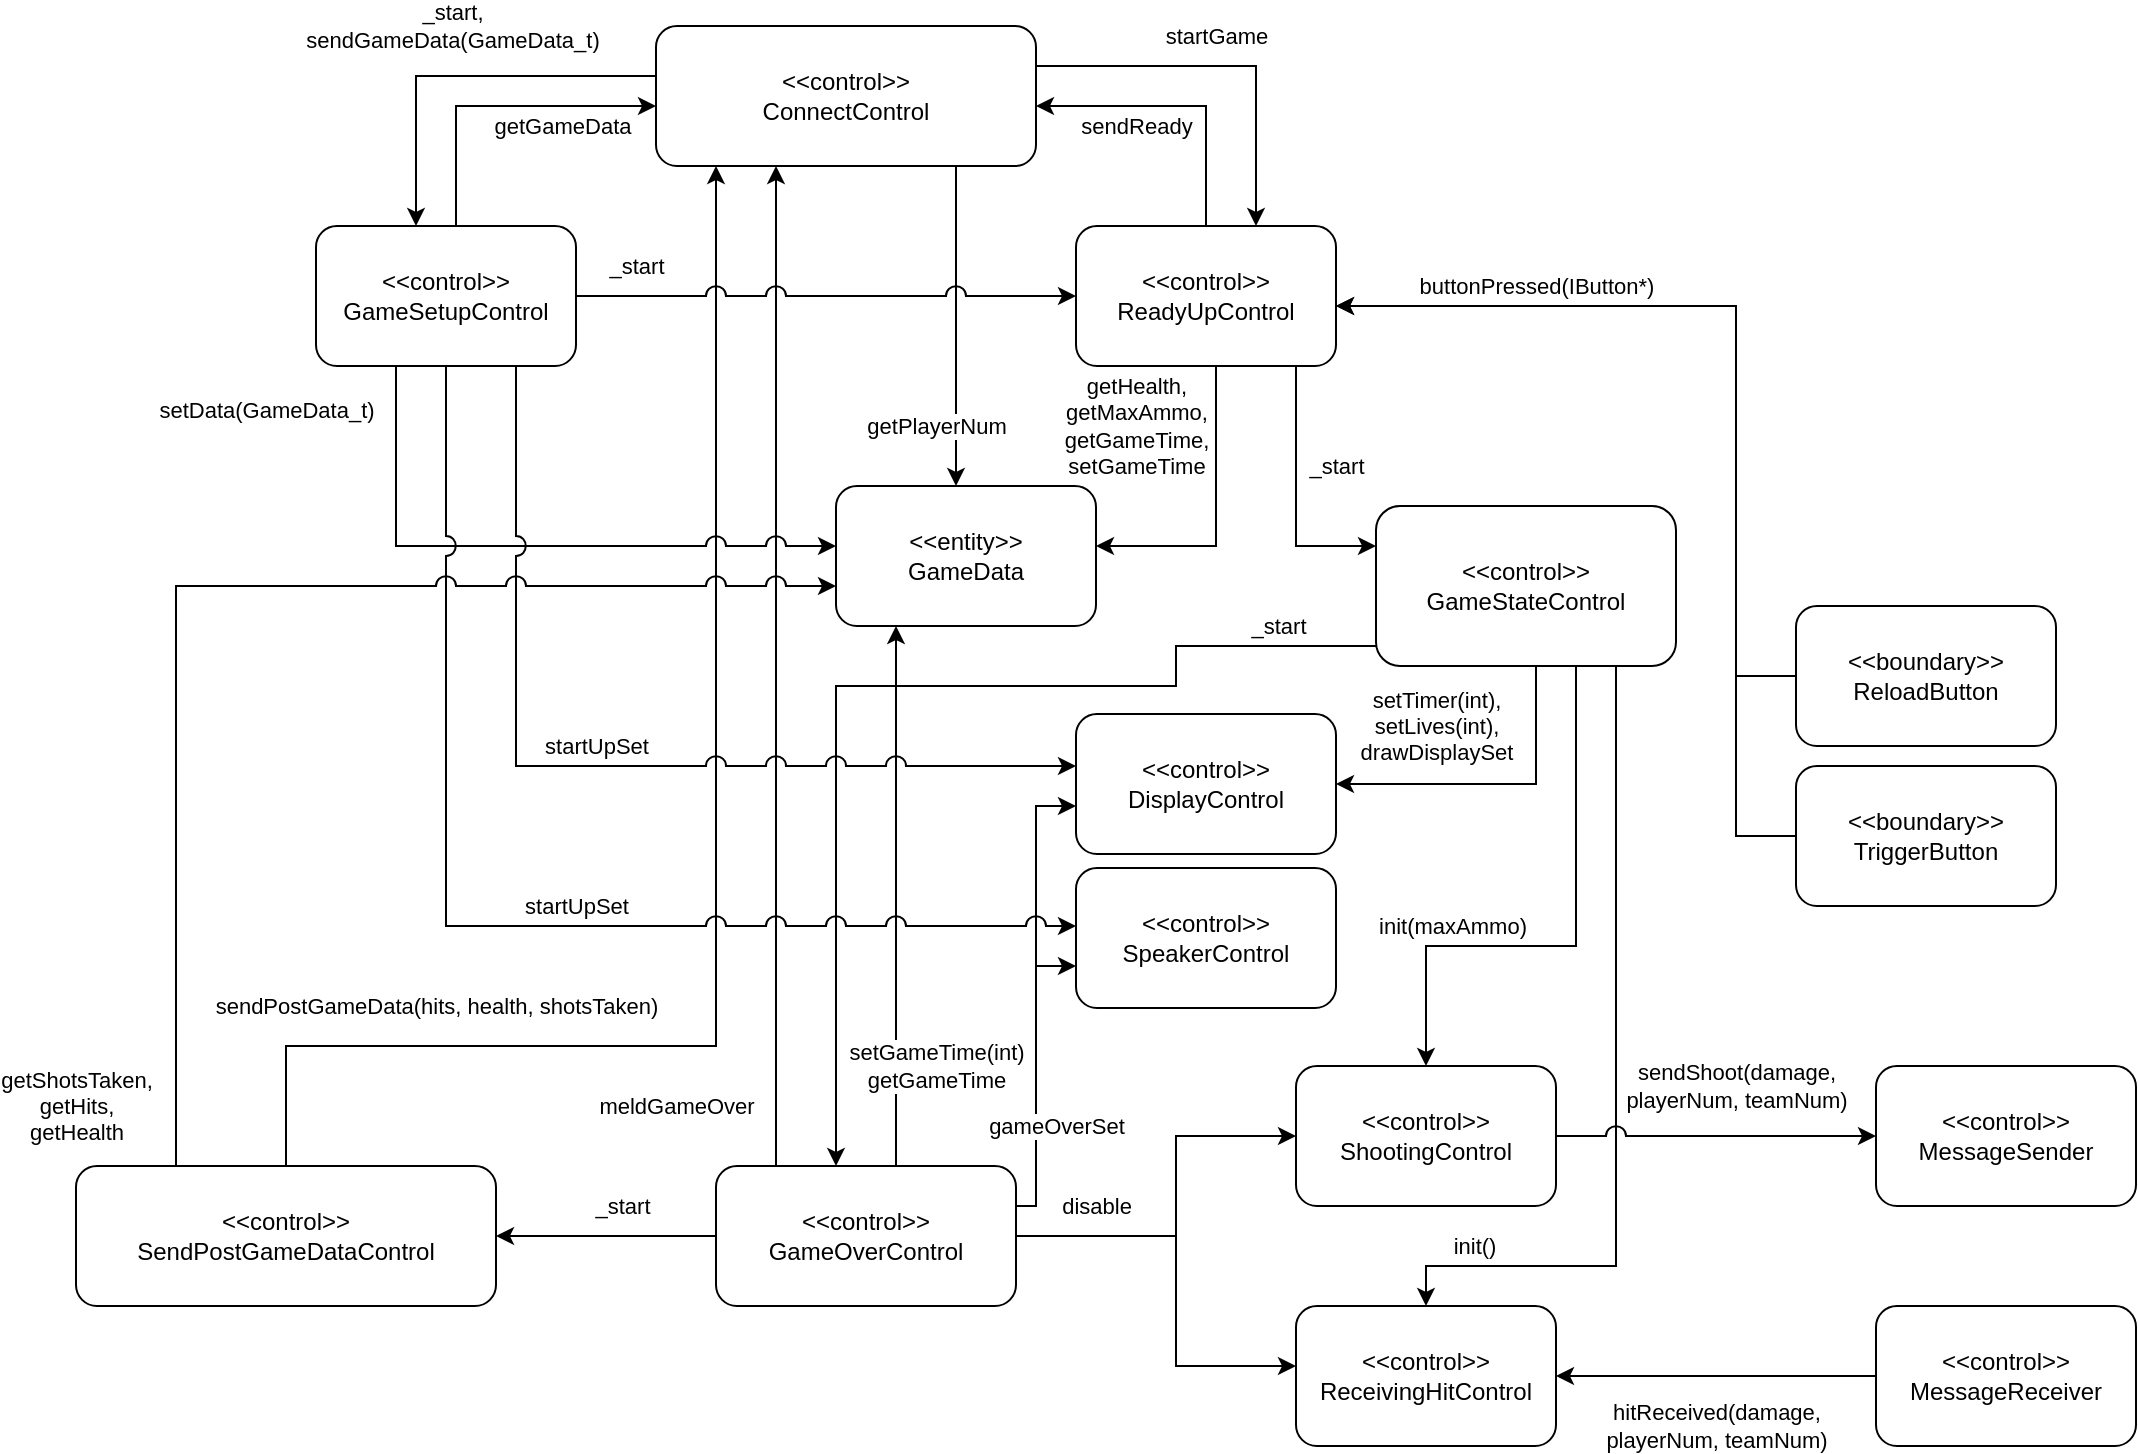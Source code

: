 <mxfile version="21.6.8" type="device">
  <diagram name="Page-1" id="s7mOWQtbKwLBha3uq5sU">
    <mxGraphModel dx="662" dy="1037" grid="1" gridSize="10" guides="1" tooltips="1" connect="1" arrows="1" fold="1" page="1" pageScale="1" pageWidth="1169" pageHeight="827" math="0" shadow="0">
      <root>
        <mxCell id="0" />
        <mxCell id="1" parent="0" />
        <mxCell id="mj3FLYvMupQRfN18O-8B-17" value="_start, &lt;br&gt;sendGameData(GameData_t)" style="edgeStyle=orthogonalEdgeStyle;rounded=0;orthogonalLoop=1;jettySize=auto;html=1;" edge="1" parent="1" source="mj3FLYvMupQRfN18O-8B-1" target="mj3FLYvMupQRfN18O-8B-15">
          <mxGeometry x="0.048" y="-25" relative="1" as="geometry">
            <Array as="points">
              <mxPoint x="280" y="95" />
            </Array>
            <mxPoint as="offset" />
          </mxGeometry>
        </mxCell>
        <mxCell id="mj3FLYvMupQRfN18O-8B-18" value="startGame" style="edgeStyle=orthogonalEdgeStyle;rounded=0;orthogonalLoop=1;jettySize=auto;html=1;" edge="1" parent="1" source="mj3FLYvMupQRfN18O-8B-1" target="mj3FLYvMupQRfN18O-8B-14">
          <mxGeometry x="-0.053" y="15" relative="1" as="geometry">
            <Array as="points">
              <mxPoint x="700" y="90" />
            </Array>
            <mxPoint as="offset" />
          </mxGeometry>
        </mxCell>
        <mxCell id="mj3FLYvMupQRfN18O-8B-19" value="getPlayerNum" style="edgeStyle=orthogonalEdgeStyle;rounded=0;orthogonalLoop=1;jettySize=auto;html=1;" edge="1" parent="1" source="mj3FLYvMupQRfN18O-8B-1" target="mj3FLYvMupQRfN18O-8B-2">
          <mxGeometry x="0.625" y="-10" relative="1" as="geometry">
            <Array as="points">
              <mxPoint x="550" y="230" />
              <mxPoint x="550" y="230" />
            </Array>
            <mxPoint as="offset" />
          </mxGeometry>
        </mxCell>
        <mxCell id="mj3FLYvMupQRfN18O-8B-1" value="&amp;lt;&amp;lt;control&amp;gt;&amp;gt;&lt;br&gt;ConnectControl" style="shape=rect;rounded=1;html=1;whiteSpace=wrap;align=center;" vertex="1" parent="1">
          <mxGeometry x="400" y="70" width="190" height="70" as="geometry" />
        </mxCell>
        <mxCell id="mj3FLYvMupQRfN18O-8B-2" value="&amp;lt;&amp;lt;entity&amp;gt;&amp;gt;&lt;br&gt;GameData" style="shape=rect;rounded=1;html=1;whiteSpace=wrap;align=center;" vertex="1" parent="1">
          <mxGeometry x="490" y="300" width="130" height="70" as="geometry" />
        </mxCell>
        <mxCell id="mj3FLYvMupQRfN18O-8B-3" value="&amp;lt;&amp;lt;control&amp;gt;&amp;gt;&lt;br&gt;SpeakerControl" style="shape=rect;rounded=1;html=1;whiteSpace=wrap;align=center;" vertex="1" parent="1">
          <mxGeometry x="610" y="491" width="130" height="70" as="geometry" />
        </mxCell>
        <mxCell id="mj3FLYvMupQRfN18O-8B-4" value="&amp;lt;&amp;lt;control&amp;gt;&amp;gt;&lt;br&gt;DisplayControl" style="shape=rect;rounded=1;html=1;whiteSpace=wrap;align=center;" vertex="1" parent="1">
          <mxGeometry x="610" y="414" width="130" height="70" as="geometry" />
        </mxCell>
        <mxCell id="mj3FLYvMupQRfN18O-8B-36" style="edgeStyle=orthogonalEdgeStyle;rounded=0;orthogonalLoop=1;jettySize=auto;html=1;" edge="1" parent="1" source="mj3FLYvMupQRfN18O-8B-5" target="mj3FLYvMupQRfN18O-8B-14">
          <mxGeometry relative="1" as="geometry">
            <Array as="points">
              <mxPoint x="940" y="475" />
              <mxPoint x="940" y="210" />
            </Array>
          </mxGeometry>
        </mxCell>
        <mxCell id="mj3FLYvMupQRfN18O-8B-5" value="&amp;lt;&amp;lt;boundary&amp;gt;&amp;gt;&lt;br&gt;TriggerButton" style="shape=rect;rounded=1;html=1;whiteSpace=wrap;align=center;" vertex="1" parent="1">
          <mxGeometry x="970" y="440" width="130" height="70" as="geometry" />
        </mxCell>
        <mxCell id="mj3FLYvMupQRfN18O-8B-35" value="buttonPressed(IButton*)" style="edgeStyle=orthogonalEdgeStyle;rounded=0;orthogonalLoop=1;jettySize=auto;html=1;" edge="1" parent="1" source="mj3FLYvMupQRfN18O-8B-6" target="mj3FLYvMupQRfN18O-8B-14">
          <mxGeometry x="0.518" y="-10" relative="1" as="geometry">
            <Array as="points">
              <mxPoint x="940" y="395" />
              <mxPoint x="940" y="210" />
            </Array>
            <mxPoint as="offset" />
          </mxGeometry>
        </mxCell>
        <mxCell id="mj3FLYvMupQRfN18O-8B-6" value="&amp;lt;&amp;lt;boundary&amp;gt;&amp;gt;&lt;br&gt;ReloadButton" style="shape=rect;rounded=1;html=1;whiteSpace=wrap;align=center;" vertex="1" parent="1">
          <mxGeometry x="970" y="360" width="130" height="70" as="geometry" />
        </mxCell>
        <mxCell id="mj3FLYvMupQRfN18O-8B-46" value="hitReceived(damage, &lt;br&gt;playerNum, teamNum)" style="edgeStyle=orthogonalEdgeStyle;rounded=0;orthogonalLoop=1;jettySize=auto;html=1;" edge="1" parent="1" source="mj3FLYvMupQRfN18O-8B-7" target="mj3FLYvMupQRfN18O-8B-10">
          <mxGeometry y="25" relative="1" as="geometry">
            <mxPoint as="offset" />
          </mxGeometry>
        </mxCell>
        <mxCell id="mj3FLYvMupQRfN18O-8B-7" value="&amp;lt;&amp;lt;control&amp;gt;&amp;gt;&lt;br&gt;MessageReceiver" style="shape=rect;rounded=1;html=1;whiteSpace=wrap;align=center;" vertex="1" parent="1">
          <mxGeometry x="1010" y="710" width="130" height="70" as="geometry" />
        </mxCell>
        <mxCell id="mj3FLYvMupQRfN18O-8B-8" value="&amp;lt;&amp;lt;control&amp;gt;&amp;gt;&lt;br&gt;MessageSender" style="shape=rect;rounded=1;html=1;whiteSpace=wrap;align=center;" vertex="1" parent="1">
          <mxGeometry x="1010" y="590" width="130" height="70" as="geometry" />
        </mxCell>
        <mxCell id="mj3FLYvMupQRfN18O-8B-9" value="&amp;lt;&amp;lt;control&amp;gt;&amp;gt;&lt;br&gt;ShootingControl" style="shape=rect;rounded=1;html=1;whiteSpace=wrap;align=center;" vertex="1" parent="1">
          <mxGeometry x="720" y="590" width="130" height="70" as="geometry" />
        </mxCell>
        <mxCell id="mj3FLYvMupQRfN18O-8B-10" value="&amp;lt;&amp;lt;control&amp;gt;&amp;gt;&lt;br&gt;ReceivingHitControl" style="shape=rect;rounded=1;html=1;whiteSpace=wrap;align=center;" vertex="1" parent="1">
          <mxGeometry x="720" y="710" width="130" height="70" as="geometry" />
        </mxCell>
        <mxCell id="mj3FLYvMupQRfN18O-8B-27" value="sendPostGameData(hits, health, shotsTaken)" style="edgeStyle=orthogonalEdgeStyle;rounded=0;orthogonalLoop=1;jettySize=auto;html=1;" edge="1" parent="1" source="mj3FLYvMupQRfN18O-8B-11" target="mj3FLYvMupQRfN18O-8B-1">
          <mxGeometry x="-0.622" y="20" relative="1" as="geometry">
            <Array as="points">
              <mxPoint x="215" y="580" />
              <mxPoint x="430" y="580" />
            </Array>
            <mxPoint as="offset" />
          </mxGeometry>
        </mxCell>
        <mxCell id="mj3FLYvMupQRfN18O-8B-11" value="&amp;lt;&amp;lt;control&amp;gt;&amp;gt;&lt;br&gt;SendPostGameDataControl" style="shape=rect;rounded=1;html=1;whiteSpace=wrap;align=center;" vertex="1" parent="1">
          <mxGeometry x="110" y="640" width="210" height="70" as="geometry" />
        </mxCell>
        <mxCell id="mj3FLYvMupQRfN18O-8B-16" value="_start" style="edgeStyle=orthogonalEdgeStyle;rounded=0;orthogonalLoop=1;jettySize=auto;html=1;" edge="1" parent="1" source="mj3FLYvMupQRfN18O-8B-12" target="mj3FLYvMupQRfN18O-8B-11">
          <mxGeometry x="-0.143" y="-15" relative="1" as="geometry">
            <mxPoint as="offset" />
          </mxGeometry>
        </mxCell>
        <mxCell id="mj3FLYvMupQRfN18O-8B-25" value="meldGameOver" style="edgeStyle=orthogonalEdgeStyle;rounded=0;orthogonalLoop=1;jettySize=auto;html=1;" edge="1" parent="1" source="mj3FLYvMupQRfN18O-8B-12" target="mj3FLYvMupQRfN18O-8B-1">
          <mxGeometry x="-0.88" y="50" relative="1" as="geometry">
            <Array as="points">
              <mxPoint x="460" y="510" />
              <mxPoint x="460" y="510" />
            </Array>
            <mxPoint as="offset" />
          </mxGeometry>
        </mxCell>
        <mxCell id="mj3FLYvMupQRfN18O-8B-32" style="edgeStyle=orthogonalEdgeStyle;rounded=0;orthogonalLoop=1;jettySize=auto;html=1;" edge="1" parent="1" source="mj3FLYvMupQRfN18O-8B-12" target="mj3FLYvMupQRfN18O-8B-9">
          <mxGeometry relative="1" as="geometry">
            <Array as="points">
              <mxPoint x="660" y="675" />
              <mxPoint x="660" y="625" />
            </Array>
          </mxGeometry>
        </mxCell>
        <mxCell id="mj3FLYvMupQRfN18O-8B-33" value="disable" style="edgeStyle=orthogonalEdgeStyle;rounded=0;orthogonalLoop=1;jettySize=auto;html=1;" edge="1" parent="1" source="mj3FLYvMupQRfN18O-8B-12" target="mj3FLYvMupQRfN18O-8B-10">
          <mxGeometry x="-0.61" y="15" relative="1" as="geometry">
            <Array as="points">
              <mxPoint x="660" y="675" />
              <mxPoint x="660" y="740" />
            </Array>
            <mxPoint as="offset" />
          </mxGeometry>
        </mxCell>
        <mxCell id="mj3FLYvMupQRfN18O-8B-42" value="setGameTime(int)&lt;br&gt;getGameTime" style="edgeStyle=orthogonalEdgeStyle;rounded=0;orthogonalLoop=1;jettySize=auto;html=1;" edge="1" parent="1" source="mj3FLYvMupQRfN18O-8B-12" target="mj3FLYvMupQRfN18O-8B-2">
          <mxGeometry x="-0.63" y="-20" relative="1" as="geometry">
            <Array as="points">
              <mxPoint x="520" y="590" />
              <mxPoint x="520" y="590" />
            </Array>
            <mxPoint as="offset" />
          </mxGeometry>
        </mxCell>
        <mxCell id="mj3FLYvMupQRfN18O-8B-43" style="edgeStyle=orthogonalEdgeStyle;rounded=0;orthogonalLoop=1;jettySize=auto;html=1;" edge="1" parent="1" source="mj3FLYvMupQRfN18O-8B-12" target="mj3FLYvMupQRfN18O-8B-3">
          <mxGeometry relative="1" as="geometry">
            <Array as="points">
              <mxPoint x="590" y="660" />
              <mxPoint x="590" y="540" />
            </Array>
          </mxGeometry>
        </mxCell>
        <mxCell id="mj3FLYvMupQRfN18O-8B-44" value="gameOverSet" style="edgeStyle=orthogonalEdgeStyle;rounded=0;orthogonalLoop=1;jettySize=auto;html=1;" edge="1" parent="1" source="mj3FLYvMupQRfN18O-8B-12" target="mj3FLYvMupQRfN18O-8B-4">
          <mxGeometry x="-0.565" y="-10" relative="1" as="geometry">
            <Array as="points">
              <mxPoint x="590" y="660" />
              <mxPoint x="590" y="460" />
            </Array>
            <mxPoint as="offset" />
          </mxGeometry>
        </mxCell>
        <mxCell id="mj3FLYvMupQRfN18O-8B-12" value="&amp;lt;&amp;lt;control&amp;gt;&amp;gt;&lt;br&gt;GameOverControl" style="shape=rect;rounded=1;html=1;whiteSpace=wrap;align=center;" vertex="1" parent="1">
          <mxGeometry x="430" y="640" width="150" height="70" as="geometry" />
        </mxCell>
        <mxCell id="mj3FLYvMupQRfN18O-8B-37" value="setTimer(int),&lt;br&gt;setLives(int),&lt;br&gt;drawDisplaySet" style="edgeStyle=orthogonalEdgeStyle;rounded=0;orthogonalLoop=1;jettySize=auto;html=1;" edge="1" parent="1" source="mj3FLYvMupQRfN18O-8B-13" target="mj3FLYvMupQRfN18O-8B-4">
          <mxGeometry x="0.371" y="-29" relative="1" as="geometry">
            <Array as="points">
              <mxPoint x="840" y="449" />
            </Array>
            <mxPoint as="offset" />
          </mxGeometry>
        </mxCell>
        <mxCell id="mj3FLYvMupQRfN18O-8B-39" value="init(maxAmmo)" style="edgeStyle=orthogonalEdgeStyle;rounded=0;orthogonalLoop=1;jettySize=auto;html=1;" edge="1" parent="1" source="mj3FLYvMupQRfN18O-8B-13" target="mj3FLYvMupQRfN18O-8B-9">
          <mxGeometry x="0.474" y="-10" relative="1" as="geometry">
            <Array as="points">
              <mxPoint x="860" y="530" />
              <mxPoint x="785" y="530" />
            </Array>
            <mxPoint as="offset" />
          </mxGeometry>
        </mxCell>
        <mxCell id="mj3FLYvMupQRfN18O-8B-40" value="init()" style="edgeStyle=orthogonalEdgeStyle;rounded=0;orthogonalLoop=1;jettySize=auto;html=1;" edge="1" parent="1" source="mj3FLYvMupQRfN18O-8B-13" target="mj3FLYvMupQRfN18O-8B-10">
          <mxGeometry x="0.788" y="-10" relative="1" as="geometry">
            <Array as="points">
              <mxPoint x="880" y="690" />
              <mxPoint x="785" y="690" />
            </Array>
            <mxPoint as="offset" />
          </mxGeometry>
        </mxCell>
        <mxCell id="mj3FLYvMupQRfN18O-8B-41" value="_start" style="edgeStyle=orthogonalEdgeStyle;rounded=0;orthogonalLoop=1;jettySize=auto;html=1;" edge="1" parent="1" source="mj3FLYvMupQRfN18O-8B-13" target="mj3FLYvMupQRfN18O-8B-12">
          <mxGeometry x="-0.815" y="-10" relative="1" as="geometry">
            <Array as="points">
              <mxPoint x="660" y="380" />
              <mxPoint x="660" y="400" />
              <mxPoint x="490" y="400" />
            </Array>
            <mxPoint as="offset" />
          </mxGeometry>
        </mxCell>
        <mxCell id="mj3FLYvMupQRfN18O-8B-13" value="&amp;lt;&amp;lt;control&amp;gt;&amp;gt;&lt;br&gt;GameStateControl&lt;br&gt;" style="shape=rect;rounded=1;html=1;whiteSpace=wrap;align=center;" vertex="1" parent="1">
          <mxGeometry x="760" y="310" width="150" height="80" as="geometry" />
        </mxCell>
        <mxCell id="mj3FLYvMupQRfN18O-8B-21" value="sendReady" style="edgeStyle=orthogonalEdgeStyle;rounded=0;orthogonalLoop=1;jettySize=auto;html=1;" edge="1" parent="1" source="mj3FLYvMupQRfN18O-8B-14" target="mj3FLYvMupQRfN18O-8B-1">
          <mxGeometry x="0.314" y="10" relative="1" as="geometry">
            <Array as="points">
              <mxPoint x="675" y="110" />
            </Array>
            <mxPoint as="offset" />
          </mxGeometry>
        </mxCell>
        <mxCell id="mj3FLYvMupQRfN18O-8B-34" value="_start" style="edgeStyle=orthogonalEdgeStyle;rounded=0;orthogonalLoop=1;jettySize=auto;html=1;" edge="1" parent="1" source="mj3FLYvMupQRfN18O-8B-14" target="mj3FLYvMupQRfN18O-8B-13">
          <mxGeometry x="-0.231" y="20" relative="1" as="geometry">
            <Array as="points">
              <mxPoint x="720" y="330" />
            </Array>
            <mxPoint as="offset" />
          </mxGeometry>
        </mxCell>
        <mxCell id="mj3FLYvMupQRfN18O-8B-38" value="getHealth,&lt;br&gt;getMaxAmmo,&lt;br&gt;getGameTime,&lt;br&gt;setGameTime" style="edgeStyle=orthogonalEdgeStyle;rounded=0;orthogonalLoop=1;jettySize=auto;html=1;" edge="1" parent="1" source="mj3FLYvMupQRfN18O-8B-14" target="mj3FLYvMupQRfN18O-8B-2">
          <mxGeometry x="-0.6" y="-40" relative="1" as="geometry">
            <Array as="points">
              <mxPoint x="680" y="330" />
            </Array>
            <mxPoint as="offset" />
          </mxGeometry>
        </mxCell>
        <mxCell id="mj3FLYvMupQRfN18O-8B-14" value="&amp;lt;&amp;lt;control&amp;gt;&amp;gt;&lt;br&gt;ReadyUpControl" style="shape=rect;rounded=1;html=1;whiteSpace=wrap;align=center;" vertex="1" parent="1">
          <mxGeometry x="610" y="170" width="130" height="70" as="geometry" />
        </mxCell>
        <mxCell id="mj3FLYvMupQRfN18O-8B-20" value="getGameData" style="edgeStyle=orthogonalEdgeStyle;rounded=0;orthogonalLoop=1;jettySize=auto;html=1;" edge="1" parent="1" source="mj3FLYvMupQRfN18O-8B-15" target="mj3FLYvMupQRfN18O-8B-1">
          <mxGeometry x="0.412" y="-10" relative="1" as="geometry">
            <Array as="points">
              <mxPoint x="300" y="110" />
            </Array>
            <mxPoint as="offset" />
          </mxGeometry>
        </mxCell>
        <mxCell id="mj3FLYvMupQRfN18O-8B-22" value="_start" style="edgeStyle=orthogonalEdgeStyle;rounded=0;orthogonalLoop=1;jettySize=auto;html=1;jumpStyle=arc;jumpSize=10;" edge="1" parent="1" source="mj3FLYvMupQRfN18O-8B-15" target="mj3FLYvMupQRfN18O-8B-14">
          <mxGeometry x="-0.76" y="15" relative="1" as="geometry">
            <mxPoint as="offset" />
          </mxGeometry>
        </mxCell>
        <mxCell id="mj3FLYvMupQRfN18O-8B-28" value="setData(GameData_t)" style="edgeStyle=orthogonalEdgeStyle;rounded=0;orthogonalLoop=1;jettySize=auto;html=1;jumpStyle=arc;jumpSize=10;" edge="1" parent="1" source="mj3FLYvMupQRfN18O-8B-15" target="mj3FLYvMupQRfN18O-8B-2">
          <mxGeometry x="-0.86" y="-65" relative="1" as="geometry">
            <Array as="points">
              <mxPoint x="270" y="330" />
            </Array>
            <mxPoint as="offset" />
          </mxGeometry>
        </mxCell>
        <mxCell id="mj3FLYvMupQRfN18O-8B-29" value="startUpSet" style="edgeStyle=orthogonalEdgeStyle;rounded=0;orthogonalLoop=1;jettySize=auto;html=1;jumpStyle=arc;jumpSize=10;" edge="1" parent="1" source="mj3FLYvMupQRfN18O-8B-15" target="mj3FLYvMupQRfN18O-8B-3">
          <mxGeometry x="0.16" y="10" relative="1" as="geometry">
            <Array as="points">
              <mxPoint x="295" y="520" />
            </Array>
            <mxPoint as="offset" />
          </mxGeometry>
        </mxCell>
        <mxCell id="mj3FLYvMupQRfN18O-8B-31" value="startUpSet" style="edgeStyle=orthogonalEdgeStyle;rounded=0;orthogonalLoop=1;jettySize=auto;html=1;jumpStyle=arc;jumpSize=10;" edge="1" parent="1" source="mj3FLYvMupQRfN18O-8B-15" target="mj3FLYvMupQRfN18O-8B-4">
          <mxGeometry y="10" relative="1" as="geometry">
            <Array as="points">
              <mxPoint x="330" y="440" />
            </Array>
            <mxPoint as="offset" />
          </mxGeometry>
        </mxCell>
        <mxCell id="mj3FLYvMupQRfN18O-8B-15" value="&amp;lt;&amp;lt;control&amp;gt;&amp;gt;&lt;br&gt;GameSetupControl" style="shape=rect;rounded=1;html=1;whiteSpace=wrap;align=center;" vertex="1" parent="1">
          <mxGeometry x="230" y="170" width="130" height="70" as="geometry" />
        </mxCell>
        <mxCell id="mj3FLYvMupQRfN18O-8B-45" value="getShotsTaken,&lt;br&gt;getHits,&lt;br&gt;getHealth" style="edgeStyle=orthogonalEdgeStyle;rounded=0;orthogonalLoop=1;jettySize=auto;html=1;jumpStyle=arc;jumpSize=10;" edge="1" parent="1" source="mj3FLYvMupQRfN18O-8B-11" target="mj3FLYvMupQRfN18O-8B-2">
          <mxGeometry x="-0.903" y="50" relative="1" as="geometry">
            <Array as="points">
              <mxPoint x="160" y="350" />
            </Array>
            <mxPoint as="offset" />
          </mxGeometry>
        </mxCell>
        <mxCell id="mj3FLYvMupQRfN18O-8B-47" value="sendShoot(damage, &lt;br&gt;playerNum, teamNum)" style="edgeStyle=orthogonalEdgeStyle;rounded=0;orthogonalLoop=1;jettySize=auto;html=1;jumpSize=10;jumpStyle=arc;" edge="1" parent="1" source="mj3FLYvMupQRfN18O-8B-9" target="mj3FLYvMupQRfN18O-8B-8">
          <mxGeometry x="0.125" y="25" relative="1" as="geometry">
            <mxPoint as="offset" />
          </mxGeometry>
        </mxCell>
      </root>
    </mxGraphModel>
  </diagram>
</mxfile>
